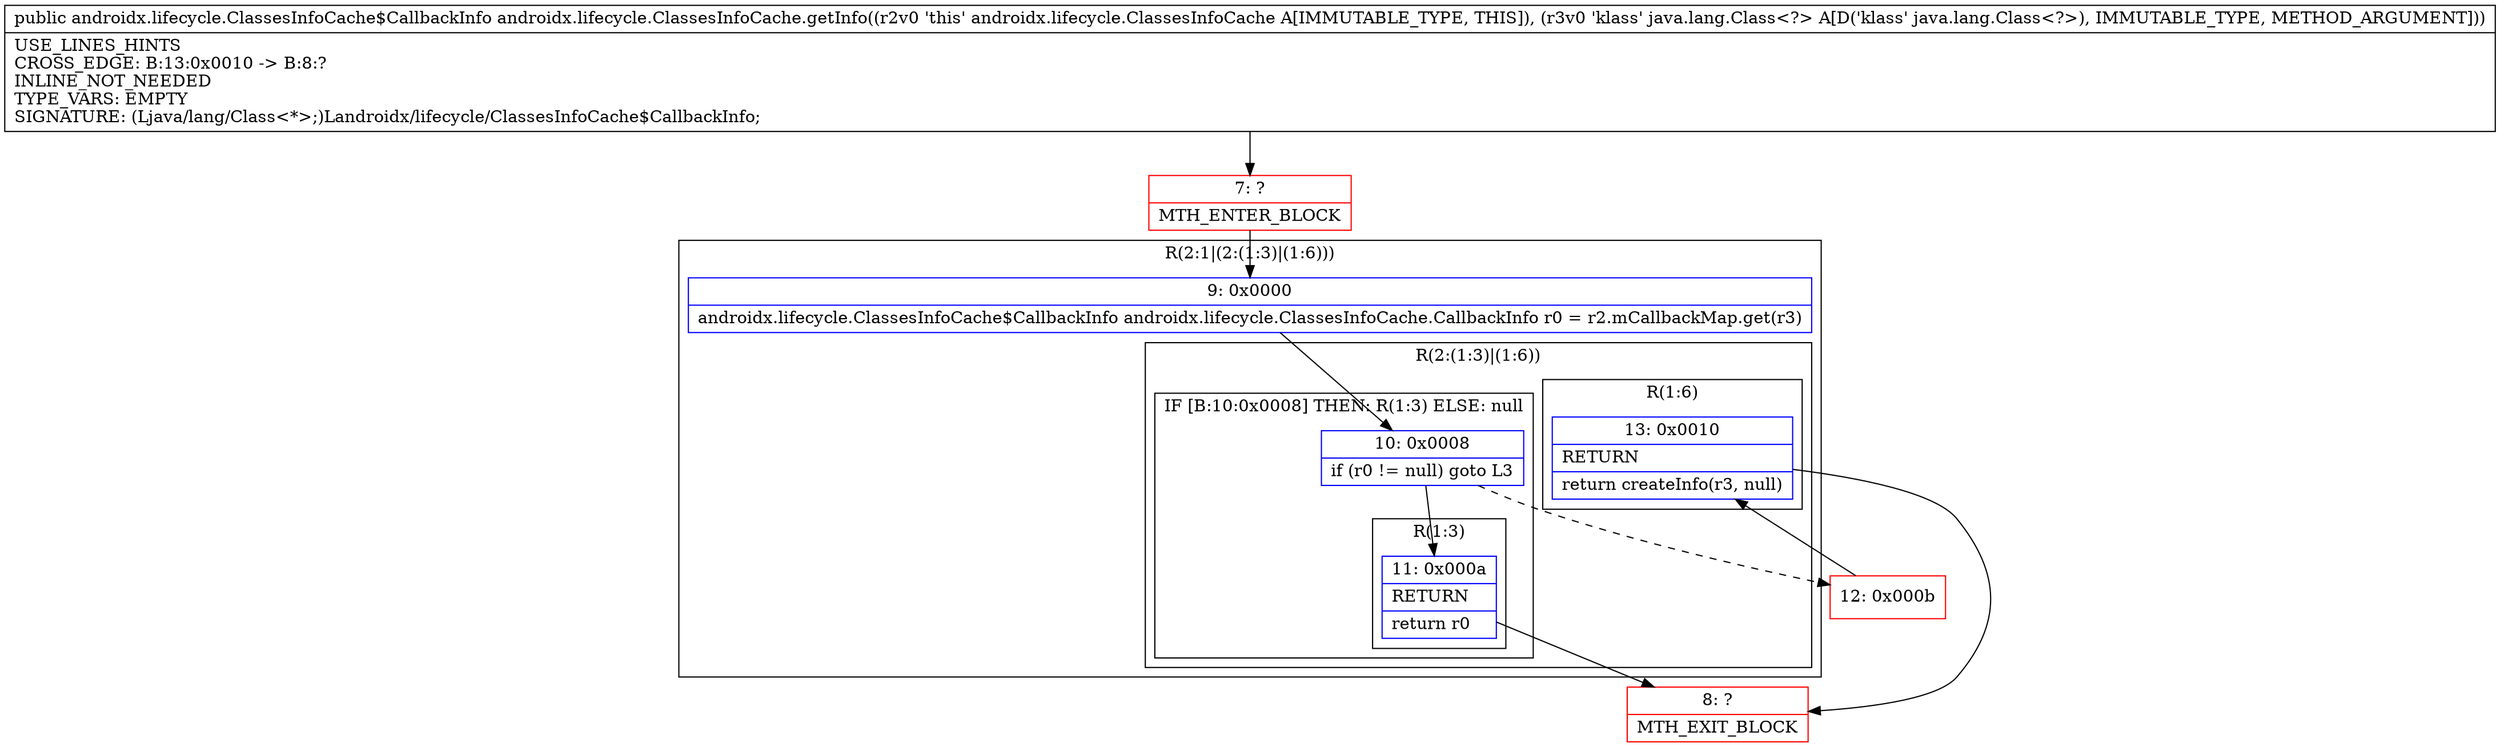 digraph "CFG forandroidx.lifecycle.ClassesInfoCache.getInfo(Ljava\/lang\/Class;)Landroidx\/lifecycle\/ClassesInfoCache$CallbackInfo;" {
subgraph cluster_Region_1918788227 {
label = "R(2:1|(2:(1:3)|(1:6)))";
node [shape=record,color=blue];
Node_9 [shape=record,label="{9\:\ 0x0000|androidx.lifecycle.ClassesInfoCache$CallbackInfo androidx.lifecycle.ClassesInfoCache.CallbackInfo r0 = r2.mCallbackMap.get(r3)\l}"];
subgraph cluster_Region_1720389942 {
label = "R(2:(1:3)|(1:6))";
node [shape=record,color=blue];
subgraph cluster_IfRegion_1713221682 {
label = "IF [B:10:0x0008] THEN: R(1:3) ELSE: null";
node [shape=record,color=blue];
Node_10 [shape=record,label="{10\:\ 0x0008|if (r0 != null) goto L3\l}"];
subgraph cluster_Region_68512952 {
label = "R(1:3)";
node [shape=record,color=blue];
Node_11 [shape=record,label="{11\:\ 0x000a|RETURN\l|return r0\l}"];
}
}
subgraph cluster_Region_453812014 {
label = "R(1:6)";
node [shape=record,color=blue];
Node_13 [shape=record,label="{13\:\ 0x0010|RETURN\l|return createInfo(r3, null)\l}"];
}
}
}
Node_7 [shape=record,color=red,label="{7\:\ ?|MTH_ENTER_BLOCK\l}"];
Node_8 [shape=record,color=red,label="{8\:\ ?|MTH_EXIT_BLOCK\l}"];
Node_12 [shape=record,color=red,label="{12\:\ 0x000b}"];
MethodNode[shape=record,label="{public androidx.lifecycle.ClassesInfoCache$CallbackInfo androidx.lifecycle.ClassesInfoCache.getInfo((r2v0 'this' androidx.lifecycle.ClassesInfoCache A[IMMUTABLE_TYPE, THIS]), (r3v0 'klass' java.lang.Class\<?\> A[D('klass' java.lang.Class\<?\>), IMMUTABLE_TYPE, METHOD_ARGUMENT]))  | USE_LINES_HINTS\lCROSS_EDGE: B:13:0x0010 \-\> B:8:?\lINLINE_NOT_NEEDED\lTYPE_VARS: EMPTY\lSIGNATURE: (Ljava\/lang\/Class\<*\>;)Landroidx\/lifecycle\/ClassesInfoCache$CallbackInfo;\l}"];
MethodNode -> Node_7;Node_9 -> Node_10;
Node_10 -> Node_11;
Node_10 -> Node_12[style=dashed];
Node_11 -> Node_8;
Node_13 -> Node_8;
Node_7 -> Node_9;
Node_12 -> Node_13;
}

